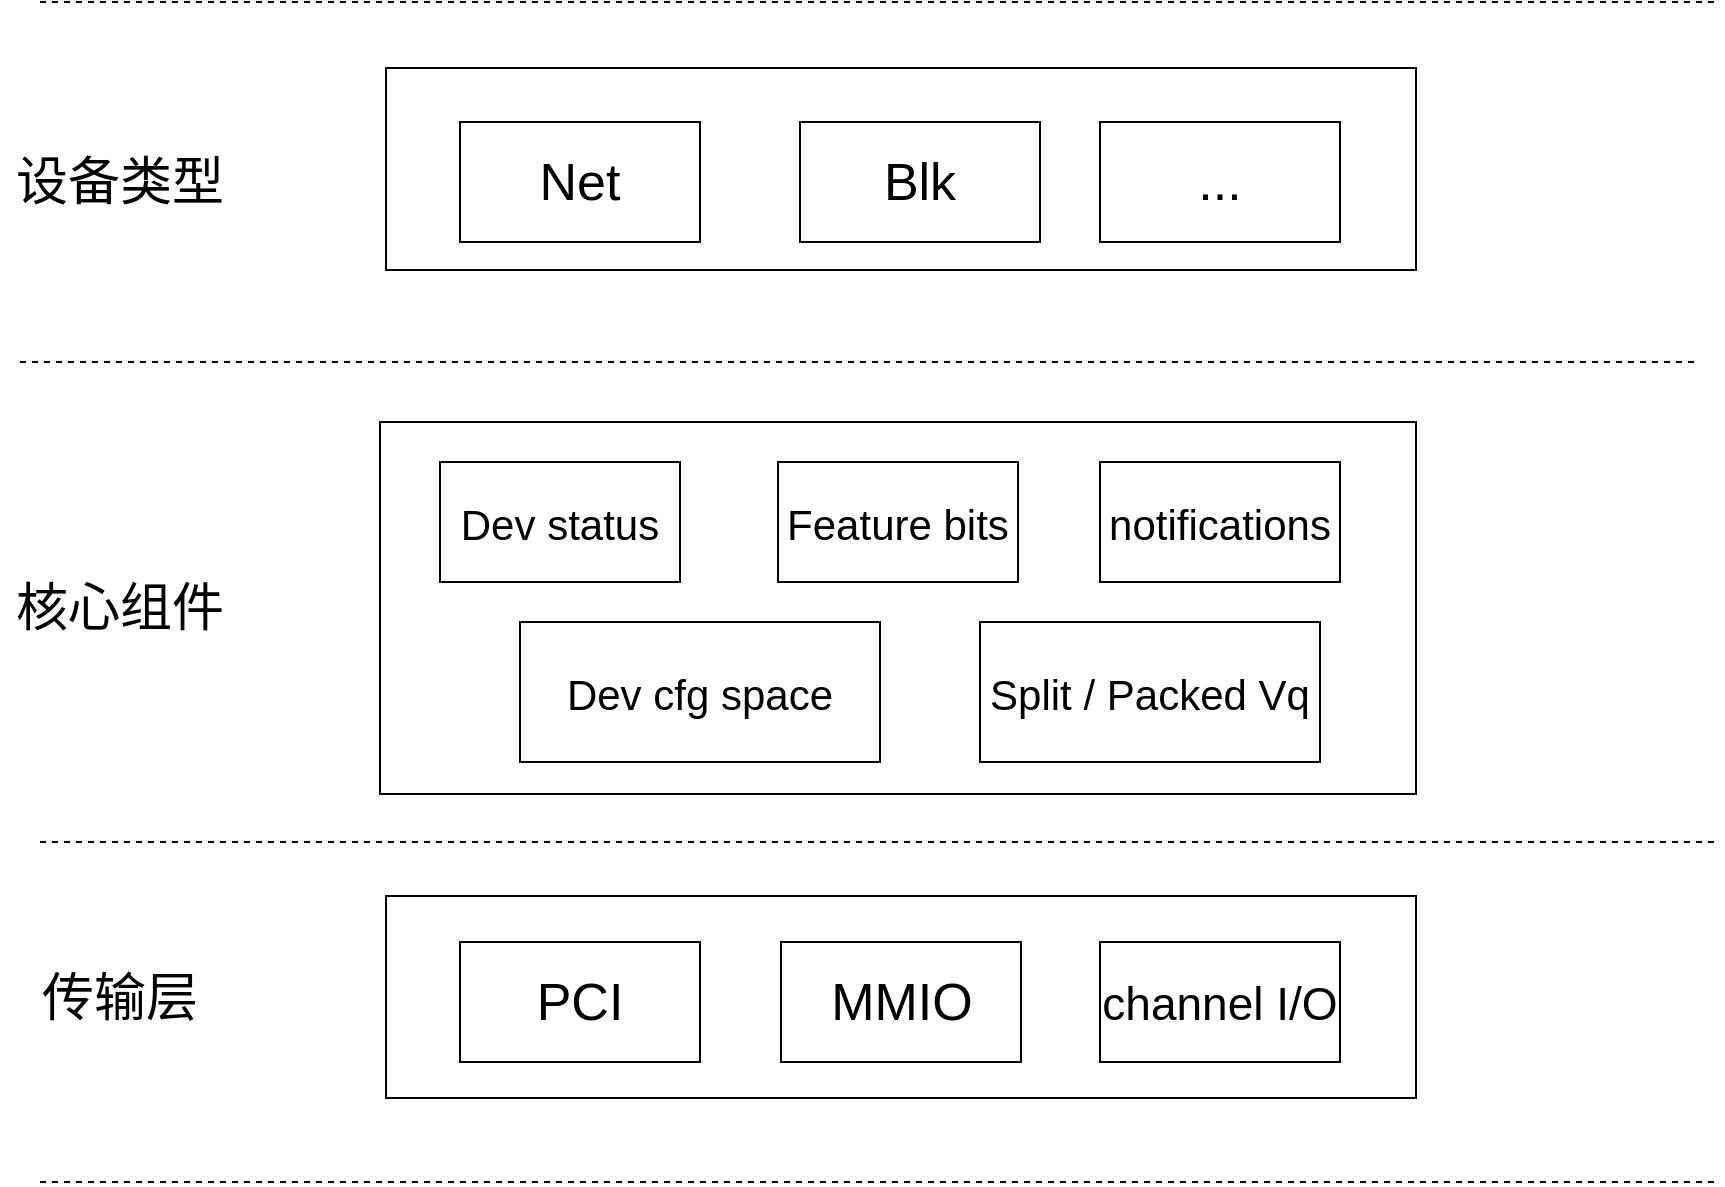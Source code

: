 <mxfile version="20.4.0" type="github">
  <diagram id="dN5e9zIanpDWJpizDvh4" name="第 1 页">
    <mxGraphModel dx="886" dy="762" grid="1" gridSize="10" guides="1" tooltips="1" connect="1" arrows="1" fold="1" page="0" pageScale="1" pageWidth="827" pageHeight="1169" math="0" shadow="0">
      <root>
        <mxCell id="0" />
        <mxCell id="1" parent="0" />
        <mxCell id="EV_o93qOQ871rjCAl6vP-1" value="" style="rounded=0;whiteSpace=wrap;html=1;" vertex="1" parent="1">
          <mxGeometry x="613" y="43" width="515" height="101" as="geometry" />
        </mxCell>
        <mxCell id="EV_o93qOQ871rjCAl6vP-2" value="" style="rounded=0;whiteSpace=wrap;html=1;" vertex="1" parent="1">
          <mxGeometry x="610" y="220" width="518" height="186" as="geometry" />
        </mxCell>
        <mxCell id="EV_o93qOQ871rjCAl6vP-3" value="" style="rounded=0;whiteSpace=wrap;html=1;" vertex="1" parent="1">
          <mxGeometry x="613" y="457" width="515" height="101" as="geometry" />
        </mxCell>
        <mxCell id="EV_o93qOQ871rjCAl6vP-4" value="" style="endArrow=none;dashed=1;html=1;rounded=0;" edge="1" parent="1">
          <mxGeometry width="50" height="50" relative="1" as="geometry">
            <mxPoint x="440" y="10" as="sourcePoint" />
            <mxPoint x="1280" y="10" as="targetPoint" />
          </mxGeometry>
        </mxCell>
        <mxCell id="EV_o93qOQ871rjCAl6vP-5" value="" style="endArrow=none;dashed=1;html=1;rounded=0;" edge="1" parent="1">
          <mxGeometry width="50" height="50" relative="1" as="geometry">
            <mxPoint x="430" y="190.0" as="sourcePoint" />
            <mxPoint x="1270" y="190.0" as="targetPoint" />
          </mxGeometry>
        </mxCell>
        <mxCell id="EV_o93qOQ871rjCAl6vP-6" value="" style="endArrow=none;dashed=1;html=1;rounded=0;" edge="1" parent="1">
          <mxGeometry width="50" height="50" relative="1" as="geometry">
            <mxPoint x="440" y="430.0" as="sourcePoint" />
            <mxPoint x="1280" y="430.0" as="targetPoint" />
          </mxGeometry>
        </mxCell>
        <mxCell id="EV_o93qOQ871rjCAl6vP-7" value="" style="endArrow=none;dashed=1;html=1;rounded=0;" edge="1" parent="1">
          <mxGeometry width="50" height="50" relative="1" as="geometry">
            <mxPoint x="440" y="600.0" as="sourcePoint" />
            <mxPoint x="1280" y="600.0" as="targetPoint" />
          </mxGeometry>
        </mxCell>
        <mxCell id="EV_o93qOQ871rjCAl6vP-8" value="&lt;font style=&quot;font-size: 26px;&quot;&gt;设备类型&lt;/font&gt;" style="text;html=1;strokeColor=none;fillColor=none;align=center;verticalAlign=middle;whiteSpace=wrap;rounded=0;" vertex="1" parent="1">
          <mxGeometry x="420" y="70" width="120" height="60" as="geometry" />
        </mxCell>
        <mxCell id="EV_o93qOQ871rjCAl6vP-9" value="&lt;font style=&quot;font-size: 26px;&quot;&gt;核心组件&lt;/font&gt;" style="text;html=1;strokeColor=none;fillColor=none;align=center;verticalAlign=middle;whiteSpace=wrap;rounded=0;" vertex="1" parent="1">
          <mxGeometry x="420" y="283" width="120" height="60" as="geometry" />
        </mxCell>
        <mxCell id="EV_o93qOQ871rjCAl6vP-11" value="&lt;font style=&quot;font-size: 26px;&quot;&gt;传输层&lt;/font&gt;" style="text;html=1;strokeColor=none;fillColor=none;align=center;verticalAlign=middle;whiteSpace=wrap;rounded=0;" vertex="1" parent="1">
          <mxGeometry x="420" y="477.5" width="120" height="60" as="geometry" />
        </mxCell>
        <mxCell id="EV_o93qOQ871rjCAl6vP-12" value="PCI" style="rounded=0;whiteSpace=wrap;html=1;labelBackgroundColor=#ffffff;fontSize=26;" vertex="1" parent="1">
          <mxGeometry x="650" y="480" width="120" height="60" as="geometry" />
        </mxCell>
        <mxCell id="EV_o93qOQ871rjCAl6vP-13" value="MMIO" style="rounded=0;whiteSpace=wrap;html=1;labelBackgroundColor=#ffffff;fontSize=26;" vertex="1" parent="1">
          <mxGeometry x="810.5" y="480" width="120" height="60" as="geometry" />
        </mxCell>
        <mxCell id="EV_o93qOQ871rjCAl6vP-14" value="&lt;font style=&quot;font-size: 23px;&quot;&gt;channel I/O&lt;/font&gt;" style="rounded=0;whiteSpace=wrap;html=1;labelBackgroundColor=#ffffff;fontSize=26;" vertex="1" parent="1">
          <mxGeometry x="970" y="480" width="120" height="60" as="geometry" />
        </mxCell>
        <mxCell id="EV_o93qOQ871rjCAl6vP-15" value="&lt;font style=&quot;font-size: 21px;&quot;&gt;Dev status&lt;/font&gt;" style="rounded=0;whiteSpace=wrap;html=1;labelBackgroundColor=#ffffff;fontSize=26;" vertex="1" parent="1">
          <mxGeometry x="640" y="240" width="120" height="60" as="geometry" />
        </mxCell>
        <mxCell id="EV_o93qOQ871rjCAl6vP-16" value="&lt;font style=&quot;font-size: 21px;&quot;&gt;Feature bits&lt;/font&gt;" style="rounded=0;whiteSpace=wrap;html=1;labelBackgroundColor=#ffffff;fontSize=26;" vertex="1" parent="1">
          <mxGeometry x="809" y="240" width="120" height="60" as="geometry" />
        </mxCell>
        <mxCell id="EV_o93qOQ871rjCAl6vP-17" value="&lt;font style=&quot;font-size: 21px;&quot;&gt;notifications&lt;/font&gt;" style="rounded=0;whiteSpace=wrap;html=1;labelBackgroundColor=#ffffff;fontSize=26;" vertex="1" parent="1">
          <mxGeometry x="970" y="240" width="120" height="60" as="geometry" />
        </mxCell>
        <mxCell id="EV_o93qOQ871rjCAl6vP-18" value="&lt;font style=&quot;font-size: 21px; line-height: 0.3;&quot;&gt;Dev cfg space&lt;/font&gt;" style="rounded=0;whiteSpace=wrap;html=1;labelBackgroundColor=#ffffff;fontSize=26;" vertex="1" parent="1">
          <mxGeometry x="680" y="320" width="180" height="70" as="geometry" />
        </mxCell>
        <mxCell id="EV_o93qOQ871rjCAl6vP-19" value="&lt;font style=&quot;font-size: 21px; line-height: 0.3;&quot;&gt;Split / Packed Vq&lt;/font&gt;" style="rounded=0;whiteSpace=wrap;html=1;labelBackgroundColor=#ffffff;fontSize=26;" vertex="1" parent="1">
          <mxGeometry x="910" y="320" width="170" height="70" as="geometry" />
        </mxCell>
        <mxCell id="EV_o93qOQ871rjCAl6vP-22" value="Net" style="rounded=0;whiteSpace=wrap;html=1;labelBackgroundColor=#ffffff;fontSize=26;" vertex="1" parent="1">
          <mxGeometry x="650" y="70" width="120" height="60" as="geometry" />
        </mxCell>
        <mxCell id="EV_o93qOQ871rjCAl6vP-23" value="Blk" style="rounded=0;whiteSpace=wrap;html=1;labelBackgroundColor=#ffffff;fontSize=26;" vertex="1" parent="1">
          <mxGeometry x="820" y="70" width="120" height="60" as="geometry" />
        </mxCell>
        <mxCell id="EV_o93qOQ871rjCAl6vP-24" value="..." style="rounded=0;whiteSpace=wrap;html=1;labelBackgroundColor=#ffffff;fontSize=26;" vertex="1" parent="1">
          <mxGeometry x="970" y="70" width="120" height="60" as="geometry" />
        </mxCell>
      </root>
    </mxGraphModel>
  </diagram>
</mxfile>
